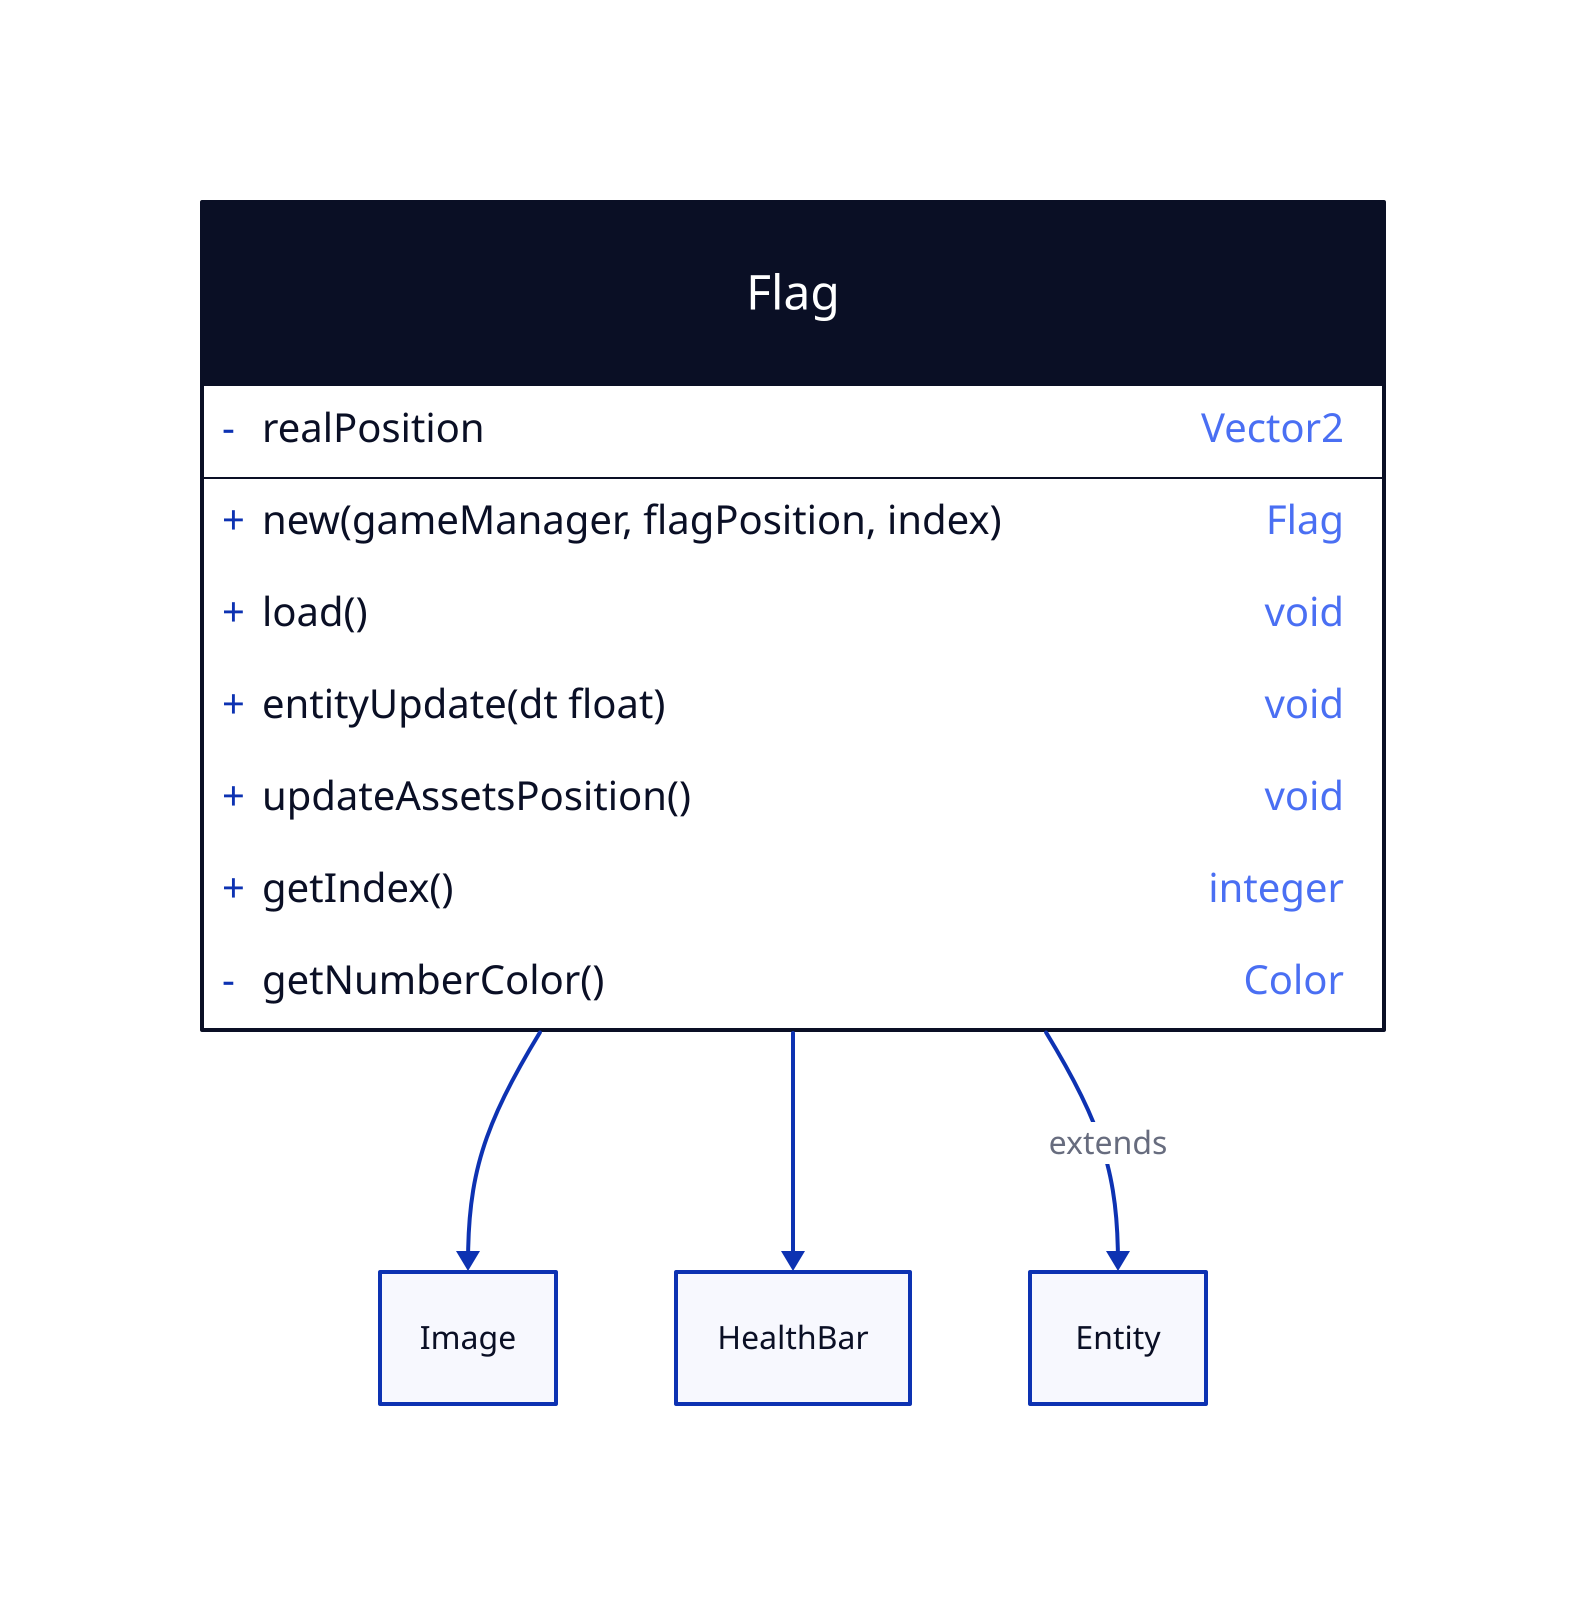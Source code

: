 Flag: {
  shape: class

  +new(gameManager, flagPosition, index): Flag

  -realPosition: Vector2

  +load(): void
  +entityUpdate(dt float): void
  +updateAssetsPosition(): void
  +getIndex(): integer
  -getNumberColor(): Color
}
Flag -> Image
Flag -> HealthBar
Flag -> Entity: extends

